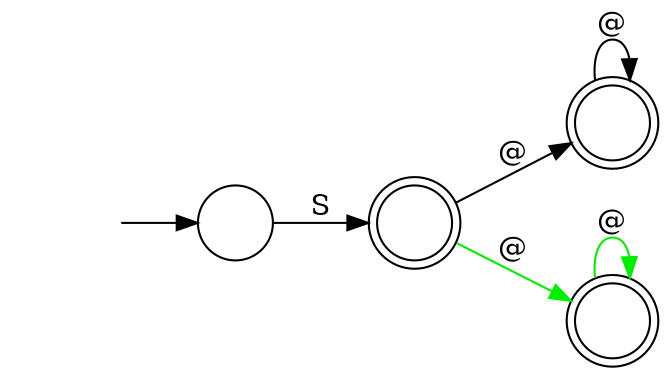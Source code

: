 digraph Automaton {
  rankdir = LR;
  0 [shape=circle,label=""];
  initial [shape=plaintext,label=""];
  initial -> 0
  0 -> 1 [label="S"]
  1 [shape=doublecircle,label=""];
  1 -> 2 [label="@"]
  1 -> 3 [label="@",color=green2]
  2 [shape=doublecircle,label=""];
  2 -> 2 [label="@"]
  3 [shape=doublecircle,label=""];
  3 -> 3 [label="@",color=green2]
}
